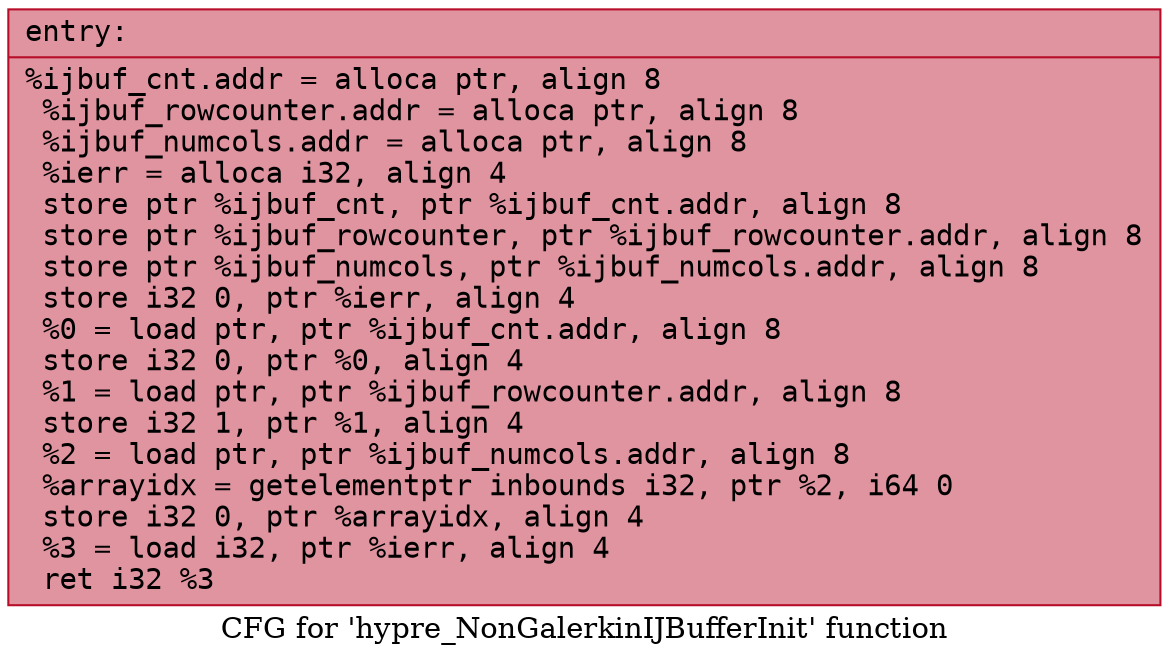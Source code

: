 digraph "CFG for 'hypre_NonGalerkinIJBufferInit' function" {
	label="CFG for 'hypre_NonGalerkinIJBufferInit' function";

	Node0x558f78bcc8d0 [shape=record,color="#b70d28ff", style=filled, fillcolor="#b70d2870" fontname="Courier",label="{entry:\l|  %ijbuf_cnt.addr = alloca ptr, align 8\l  %ijbuf_rowcounter.addr = alloca ptr, align 8\l  %ijbuf_numcols.addr = alloca ptr, align 8\l  %ierr = alloca i32, align 4\l  store ptr %ijbuf_cnt, ptr %ijbuf_cnt.addr, align 8\l  store ptr %ijbuf_rowcounter, ptr %ijbuf_rowcounter.addr, align 8\l  store ptr %ijbuf_numcols, ptr %ijbuf_numcols.addr, align 8\l  store i32 0, ptr %ierr, align 4\l  %0 = load ptr, ptr %ijbuf_cnt.addr, align 8\l  store i32 0, ptr %0, align 4\l  %1 = load ptr, ptr %ijbuf_rowcounter.addr, align 8\l  store i32 1, ptr %1, align 4\l  %2 = load ptr, ptr %ijbuf_numcols.addr, align 8\l  %arrayidx = getelementptr inbounds i32, ptr %2, i64 0\l  store i32 0, ptr %arrayidx, align 4\l  %3 = load i32, ptr %ierr, align 4\l  ret i32 %3\l}"];
}
